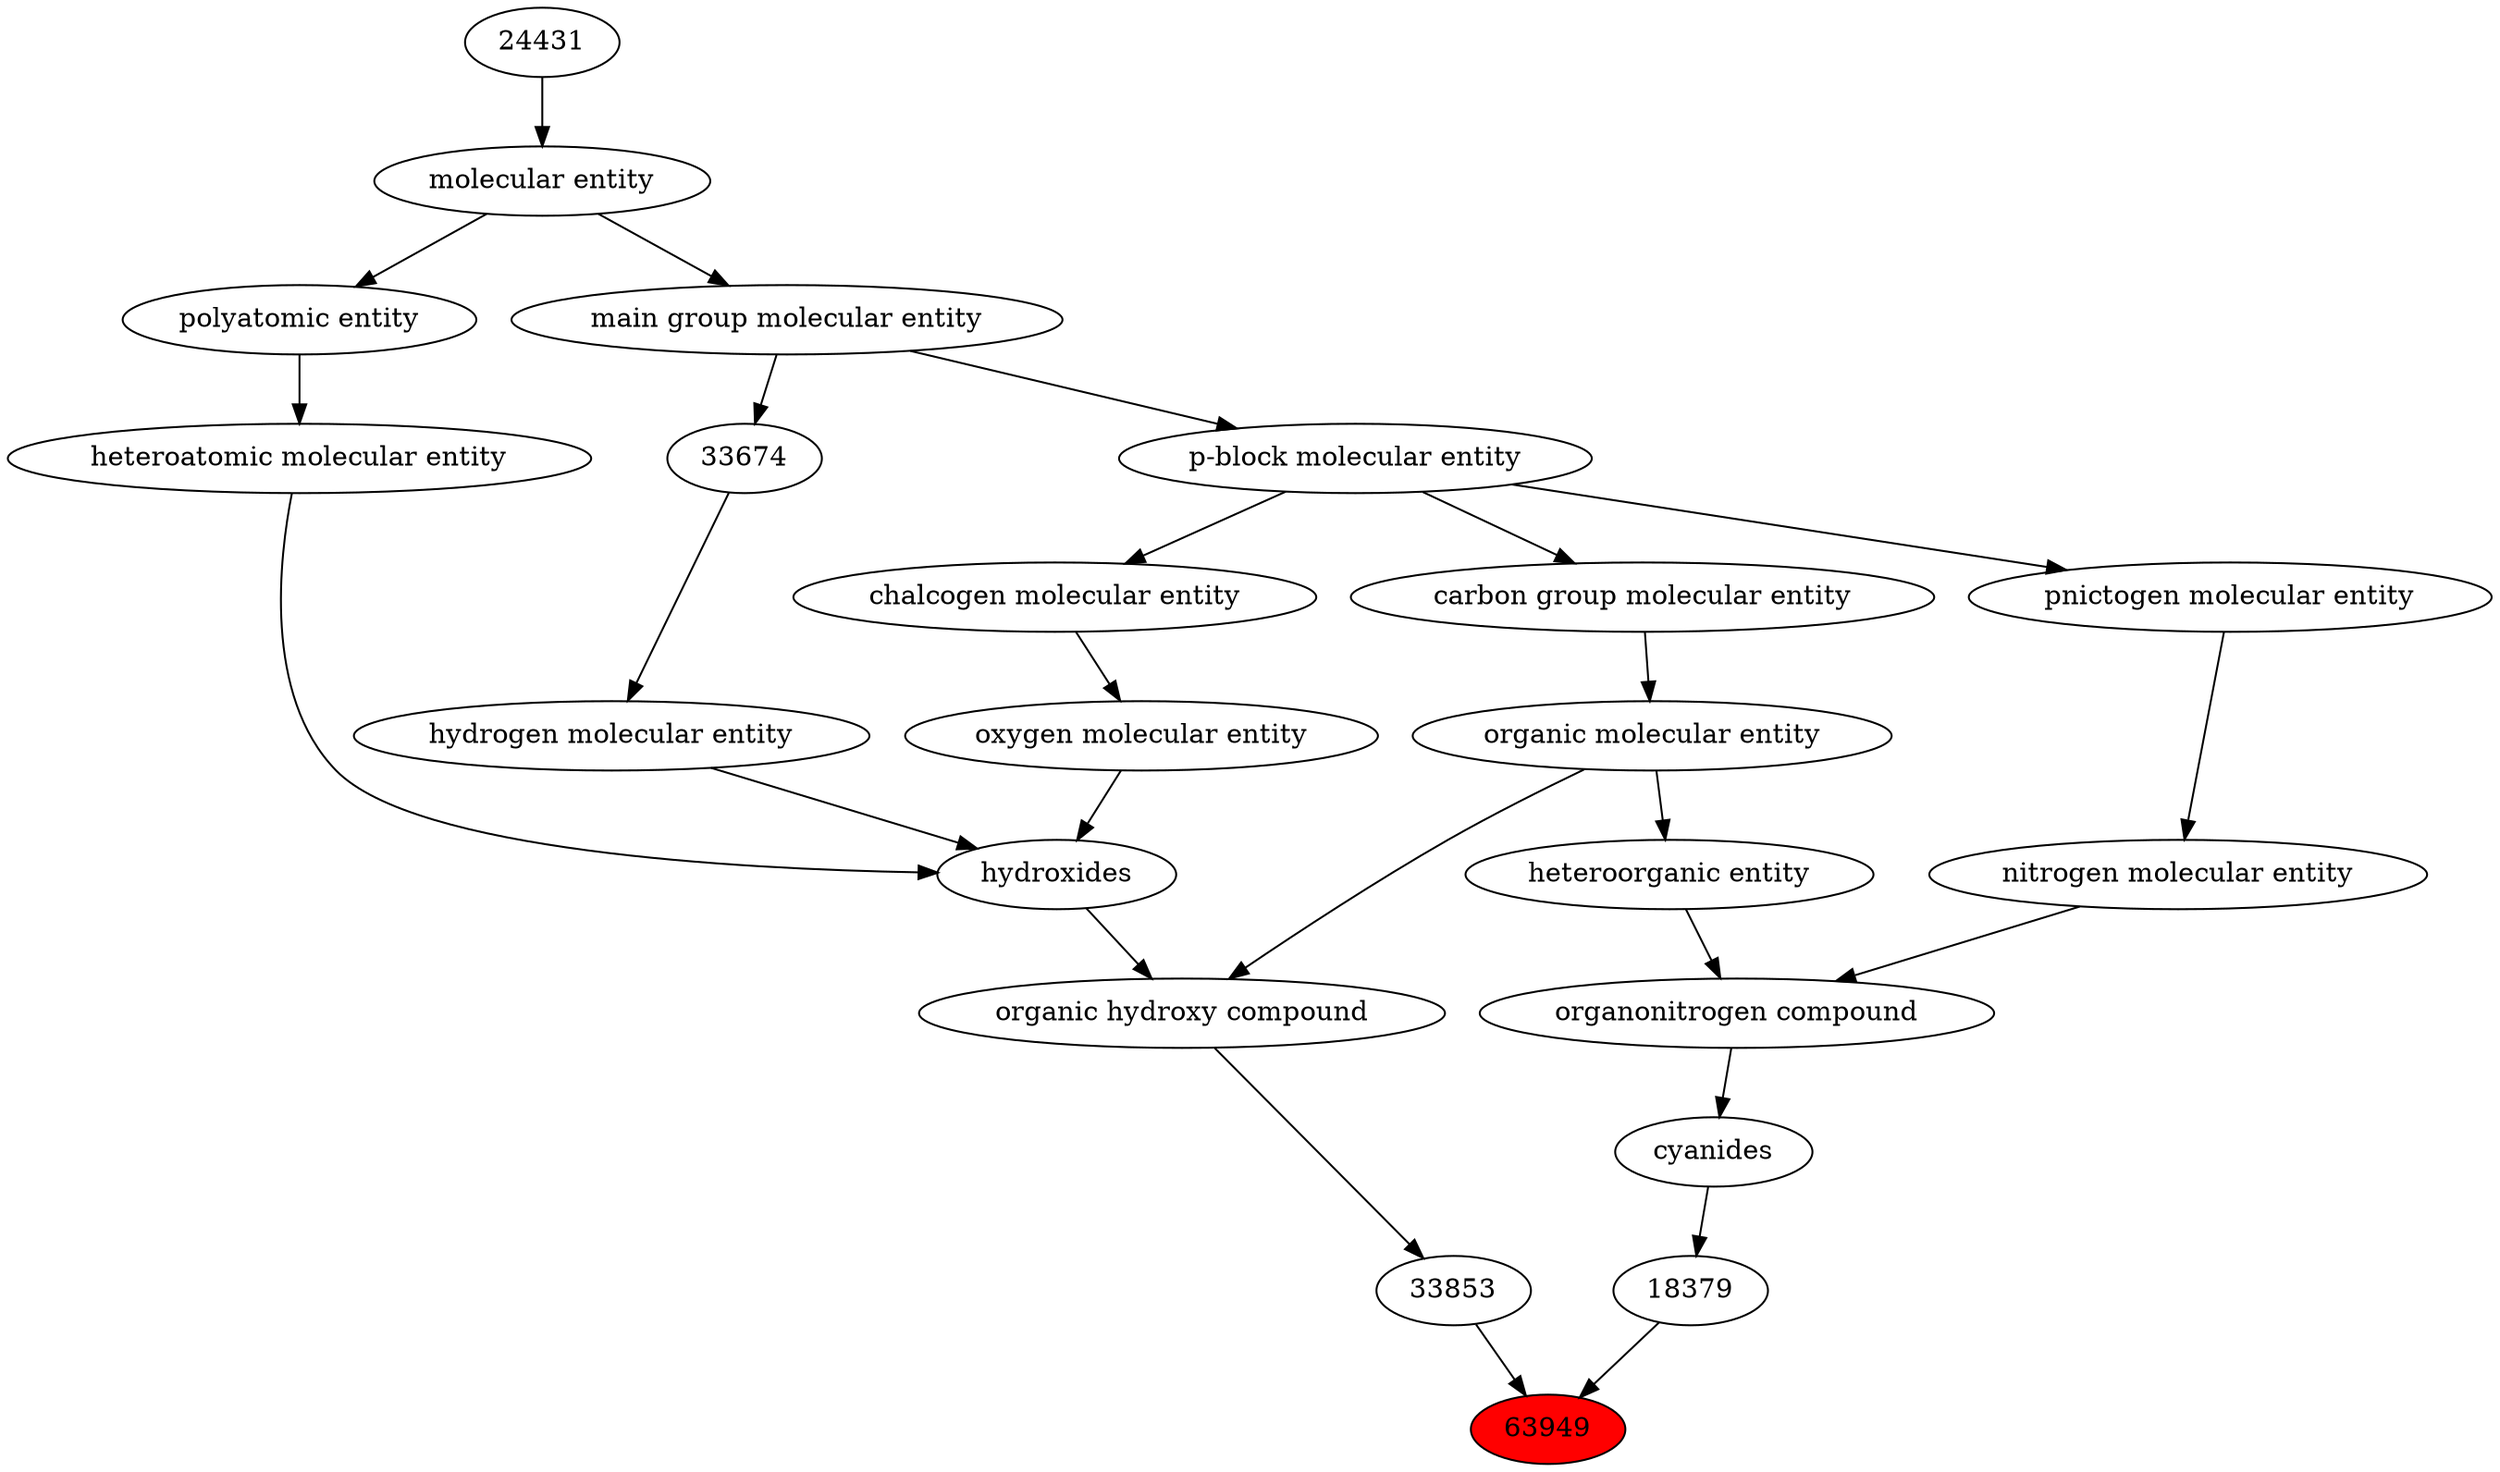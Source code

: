 digraph tree{ 
63949 [label="63949" fillcolor=red style=filled]
33853 -> 63949
18379 -> 63949
33853 [label="33853"]
33822 -> 33853
18379 [label="18379"]
23424 -> 18379
33822 [label="organic hydroxy compound"]
24651 -> 33822
50860 -> 33822
23424 [label="cyanides"]
35352 -> 23424
24651 [label="hydroxides"]
25806 -> 24651
33608 -> 24651
37577 -> 24651
50860 [label="organic molecular entity"]
33582 -> 50860
35352 [label="organonitrogen compound"]
51143 -> 35352
33285 -> 35352
25806 [label="oxygen molecular entity"]
33304 -> 25806
33608 [label="hydrogen molecular entity"]
33674 -> 33608
37577 [label="heteroatomic molecular entity"]
36357 -> 37577
33582 [label="carbon group molecular entity"]
33675 -> 33582
51143 [label="nitrogen molecular entity"]
33302 -> 51143
33285 [label="heteroorganic entity"]
50860 -> 33285
33304 [label="chalcogen molecular entity"]
33675 -> 33304
33674 [label="33674"]
33579 -> 33674
36357 [label="polyatomic entity"]
23367 -> 36357
33675 [label="p-block molecular entity"]
33579 -> 33675
33302 [label="pnictogen molecular entity"]
33675 -> 33302
33579 [label="main group molecular entity"]
23367 -> 33579
23367 [label="molecular entity"]
24431 -> 23367
24431 [label="24431"]
}
